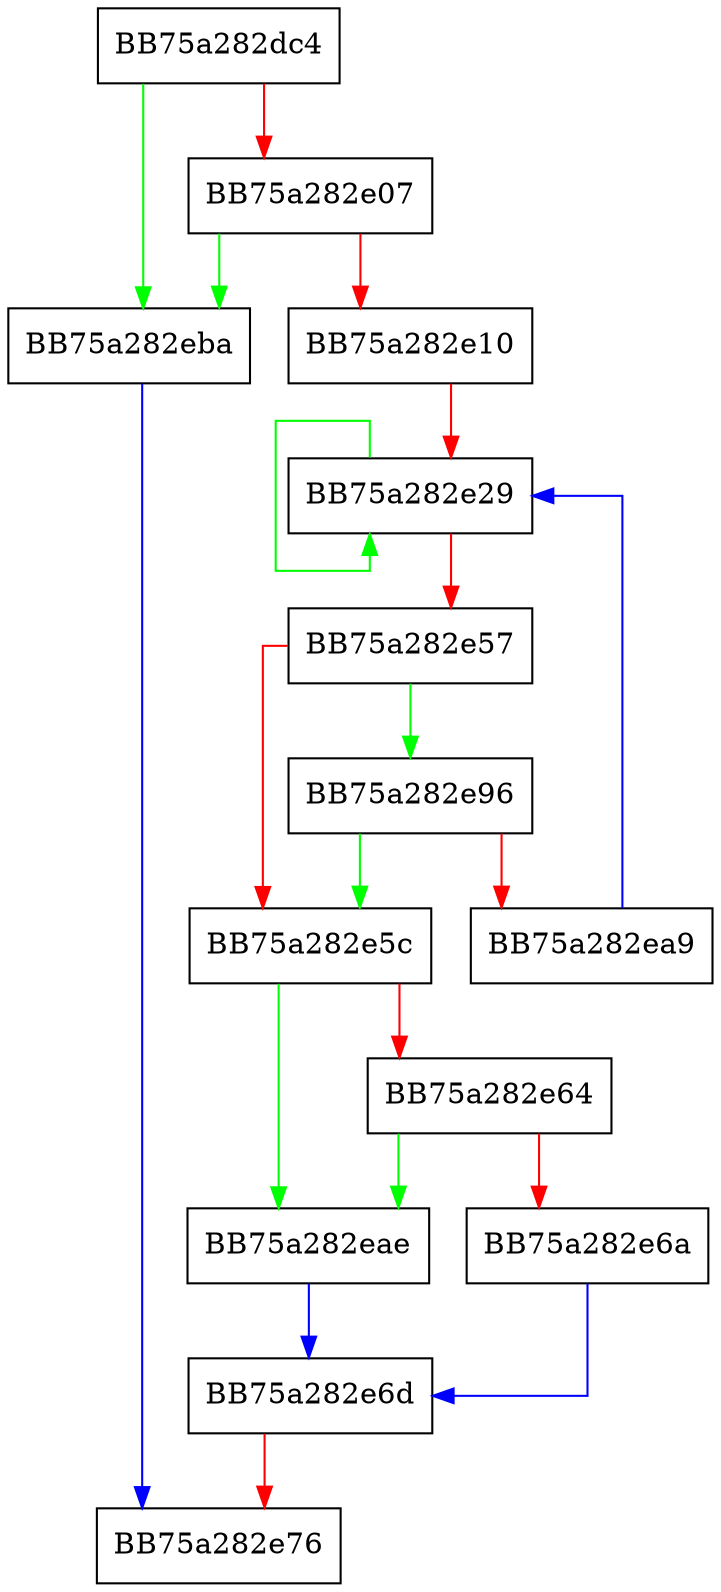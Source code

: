 digraph sqlite3LockAndPrepare {
  node [shape="box"];
  graph [splines=ortho];
  BB75a282dc4 -> BB75a282eba [color="green"];
  BB75a282dc4 -> BB75a282e07 [color="red"];
  BB75a282e07 -> BB75a282eba [color="green"];
  BB75a282e07 -> BB75a282e10 [color="red"];
  BB75a282e10 -> BB75a282e29 [color="red"];
  BB75a282e29 -> BB75a282e29 [color="green"];
  BB75a282e29 -> BB75a282e57 [color="red"];
  BB75a282e57 -> BB75a282e96 [color="green"];
  BB75a282e57 -> BB75a282e5c [color="red"];
  BB75a282e5c -> BB75a282eae [color="green"];
  BB75a282e5c -> BB75a282e64 [color="red"];
  BB75a282e64 -> BB75a282eae [color="green"];
  BB75a282e64 -> BB75a282e6a [color="red"];
  BB75a282e6a -> BB75a282e6d [color="blue"];
  BB75a282e6d -> BB75a282e76 [color="red"];
  BB75a282e96 -> BB75a282e5c [color="green"];
  BB75a282e96 -> BB75a282ea9 [color="red"];
  BB75a282ea9 -> BB75a282e29 [color="blue"];
  BB75a282eae -> BB75a282e6d [color="blue"];
  BB75a282eba -> BB75a282e76 [color="blue"];
}